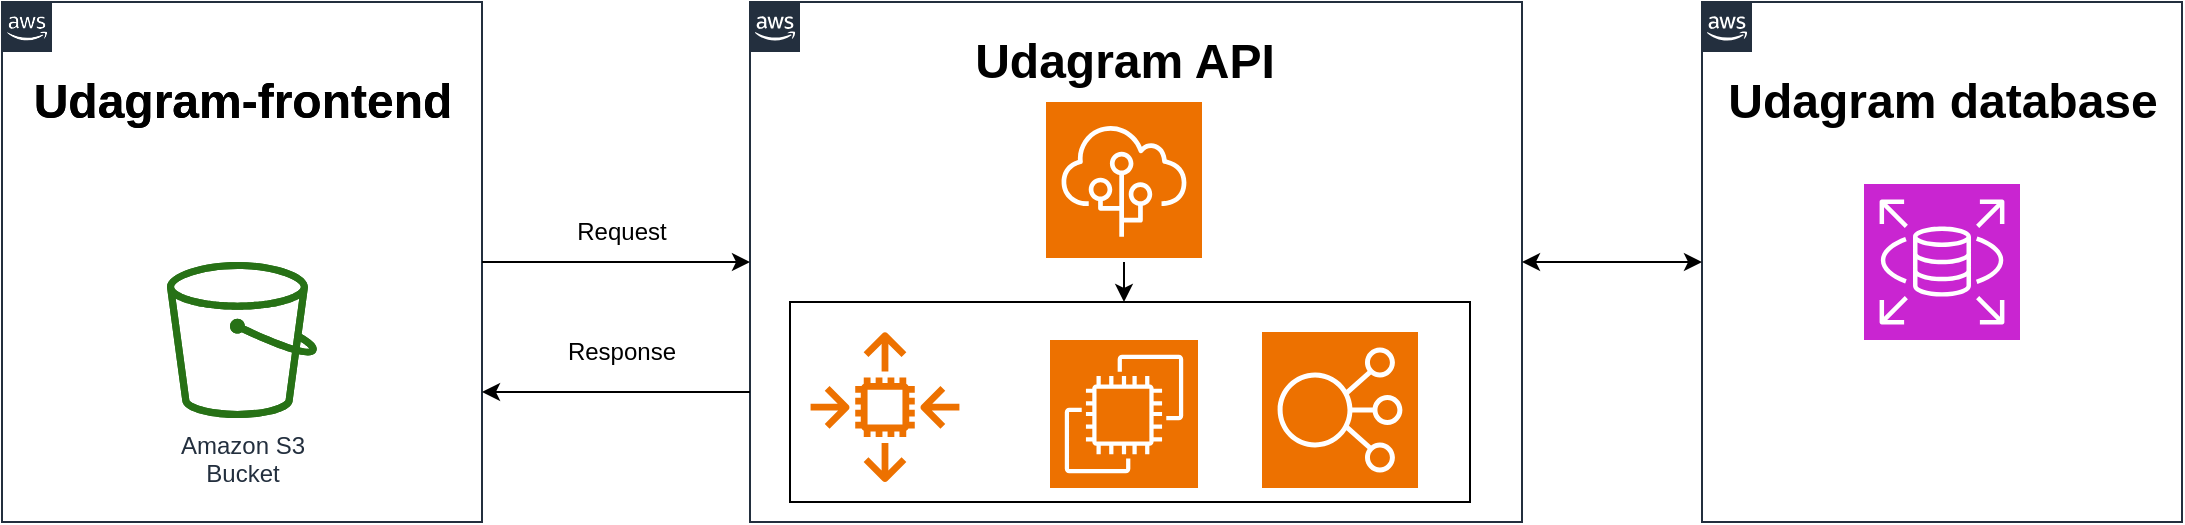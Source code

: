 <mxfile version="21.7.5" type="device">
  <diagram id="Ht1M8jgEwFfnCIfOTk4-" name="Page-1">
    <mxGraphModel dx="2603" dy="1529" grid="1" gridSize="10" guides="1" tooltips="1" connect="1" arrows="1" fold="1" page="1" pageScale="1" pageWidth="1169" pageHeight="827" math="0" shadow="0">
      <root>
        <mxCell id="0" />
        <mxCell id="1" parent="0" />
        <mxCell id="UEzPUAAOIrF-is8g5C7q-175" value="" style="points=[[0,0],[0.25,0],[0.5,0],[0.75,0],[1,0],[1,0.25],[1,0.5],[1,0.75],[1,1],[0.75,1],[0.5,1],[0.25,1],[0,1],[0,0.75],[0,0.5],[0,0.25]];outlineConnect=0;gradientColor=none;html=1;whiteSpace=wrap;fontSize=12;fontStyle=0;shape=mxgraph.aws4.group;grIcon=mxgraph.aws4.group_aws_cloud_alt;strokeColor=#232F3E;fillColor=none;verticalAlign=top;align=left;spacingLeft=30;fontColor=#232F3E;dashed=0;labelBackgroundColor=#ffffff;container=1;pointerEvents=0;collapsible=0;recursiveResize=0;" parent="1" vertex="1">
          <mxGeometry x="-160" y="-720" width="240" height="260" as="geometry" />
        </mxCell>
        <mxCell id="UEzPUAAOIrF-is8g5C7q-177" value="Amazon S3&lt;br&gt;Bucket&lt;br&gt;" style="outlineConnect=0;fontColor=#232F3E;gradientColor=none;fillColor=#277116;strokeColor=none;dashed=0;verticalLabelPosition=bottom;verticalAlign=top;align=center;html=1;fontSize=12;fontStyle=0;aspect=fixed;pointerEvents=1;shape=mxgraph.aws4.bucket;labelBackgroundColor=#ffffff;" parent="UEzPUAAOIrF-is8g5C7q-175" vertex="1">
          <mxGeometry x="82.5" y="130" width="75" height="78" as="geometry" />
        </mxCell>
        <mxCell id="LbOVbiTw0jkolral4dzG-18" value="Udagram-frontend" style="text;strokeColor=none;fillColor=none;html=1;fontSize=24;fontStyle=1;verticalAlign=middle;align=center;" parent="UEzPUAAOIrF-is8g5C7q-175" vertex="1">
          <mxGeometry x="30" y="30" width="180" height="40" as="geometry" />
        </mxCell>
        <mxCell id="LbOVbiTw0jkolral4dzG-1" value="" style="points=[[0,0],[0.25,0],[0.5,0],[0.75,0],[1,0],[1,0.25],[1,0.5],[1,0.75],[1,1],[0.75,1],[0.5,1],[0.25,1],[0,1],[0,0.75],[0,0.5],[0,0.25]];outlineConnect=0;gradientColor=none;html=1;whiteSpace=wrap;fontSize=12;fontStyle=0;shape=mxgraph.aws4.group;grIcon=mxgraph.aws4.group_aws_cloud_alt;strokeColor=#232F3E;fillColor=none;verticalAlign=top;align=left;spacingLeft=30;fontColor=#232F3E;dashed=0;labelBackgroundColor=#ffffff;container=1;pointerEvents=0;collapsible=0;recursiveResize=0;" parent="1" vertex="1">
          <mxGeometry x="214" y="-720" width="386" height="260" as="geometry" />
        </mxCell>
        <mxCell id="LbOVbiTw0jkolral4dzG-2" value="" style="sketch=0;outlineConnect=0;fontColor=#232F3E;gradientColor=none;fillColor=#ED7100;strokeColor=none;dashed=0;verticalLabelPosition=bottom;verticalAlign=top;align=center;html=1;fontSize=12;fontStyle=0;aspect=fixed;pointerEvents=1;shape=mxgraph.aws4.auto_scaling2;" parent="LbOVbiTw0jkolral4dzG-1" vertex="1">
          <mxGeometry x="30" y="165" width="75" height="75" as="geometry" />
        </mxCell>
        <mxCell id="LbOVbiTw0jkolral4dzG-4" value="" style="sketch=0;points=[[0,0,0],[0.25,0,0],[0.5,0,0],[0.75,0,0],[1,0,0],[0,1,0],[0.25,1,0],[0.5,1,0],[0.75,1,0],[1,1,0],[0,0.25,0],[0,0.5,0],[0,0.75,0],[1,0.25,0],[1,0.5,0],[1,0.75,0]];outlineConnect=0;fontColor=#232F3E;fillColor=#ED7100;strokeColor=#ffffff;dashed=0;verticalLabelPosition=bottom;verticalAlign=top;align=center;html=1;fontSize=12;fontStyle=0;aspect=fixed;shape=mxgraph.aws4.resourceIcon;resIcon=mxgraph.aws4.ec2;" parent="LbOVbiTw0jkolral4dzG-1" vertex="1">
          <mxGeometry x="150" y="169" width="74" height="74" as="geometry" />
        </mxCell>
        <mxCell id="LbOVbiTw0jkolral4dzG-5" value="" style="sketch=0;points=[[0,0,0],[0.25,0,0],[0.5,0,0],[0.75,0,0],[1,0,0],[0,1,0],[0.25,1,0],[0.5,1,0],[0.75,1,0],[1,1,0],[0,0.25,0],[0,0.5,0],[0,0.75,0],[1,0.25,0],[1,0.5,0],[1,0.75,0]];outlineConnect=0;fontColor=#232F3E;fillColor=#ED7100;strokeColor=#ffffff;dashed=0;verticalLabelPosition=bottom;verticalAlign=top;align=center;html=1;fontSize=12;fontStyle=0;aspect=fixed;shape=mxgraph.aws4.resourceIcon;resIcon=mxgraph.aws4.elastic_beanstalk;" parent="LbOVbiTw0jkolral4dzG-1" vertex="1">
          <mxGeometry x="148" y="50" width="78" height="78" as="geometry" />
        </mxCell>
        <mxCell id="LbOVbiTw0jkolral4dzG-6" value="" style="sketch=0;points=[[0,0,0],[0.25,0,0],[0.5,0,0],[0.75,0,0],[1,0,0],[0,1,0],[0.25,1,0],[0.5,1,0],[0.75,1,0],[1,1,0],[0,0.25,0],[0,0.5,0],[0,0.75,0],[1,0.25,0],[1,0.5,0],[1,0.75,0]];outlineConnect=0;fontColor=#232F3E;fillColor=#ED7100;strokeColor=#ffffff;dashed=0;verticalLabelPosition=bottom;verticalAlign=top;align=center;html=1;fontSize=12;fontStyle=0;aspect=fixed;shape=mxgraph.aws4.resourceIcon;resIcon=mxgraph.aws4.elastic_load_balancing;" parent="LbOVbiTw0jkolral4dzG-1" vertex="1">
          <mxGeometry x="256" y="165" width="78" height="78" as="geometry" />
        </mxCell>
        <mxCell id="LbOVbiTw0jkolral4dzG-12" value="" style="rounded=0;whiteSpace=wrap;html=1;fillColor=none;" parent="LbOVbiTw0jkolral4dzG-1" vertex="1">
          <mxGeometry x="20" y="150" width="340" height="100" as="geometry" />
        </mxCell>
        <mxCell id="LbOVbiTw0jkolral4dzG-14" value="" style="endArrow=classic;html=1;rounded=0;" parent="LbOVbiTw0jkolral4dzG-1" edge="1">
          <mxGeometry width="50" height="50" relative="1" as="geometry">
            <mxPoint x="187" y="130" as="sourcePoint" />
            <mxPoint x="187" y="150" as="targetPoint" />
          </mxGeometry>
        </mxCell>
        <mxCell id="LbOVbiTw0jkolral4dzG-17" value="Udagram API" style="text;strokeColor=none;fillColor=none;html=1;fontSize=24;fontStyle=1;verticalAlign=middle;align=center;" parent="LbOVbiTw0jkolral4dzG-1" vertex="1">
          <mxGeometry x="77" y="10" width="220" height="40" as="geometry" />
        </mxCell>
        <mxCell id="LbOVbiTw0jkolral4dzG-23" value="" style="points=[[0,0],[0.25,0],[0.5,0],[0.75,0],[1,0],[1,0.25],[1,0.5],[1,0.75],[1,1],[0.75,1],[0.5,1],[0.25,1],[0,1],[0,0.75],[0,0.5],[0,0.25]];outlineConnect=0;gradientColor=none;html=1;whiteSpace=wrap;fontSize=12;fontStyle=0;shape=mxgraph.aws4.group;grIcon=mxgraph.aws4.group_aws_cloud_alt;strokeColor=#232F3E;fillColor=none;verticalAlign=top;align=left;spacingLeft=30;fontColor=#232F3E;dashed=0;labelBackgroundColor=#ffffff;container=1;pointerEvents=0;collapsible=0;recursiveResize=0;" parent="1" vertex="1">
          <mxGeometry x="-160" y="-720" width="240" height="260" as="geometry" />
        </mxCell>
        <mxCell id="LbOVbiTw0jkolral4dzG-24" value="Amazon S3&lt;br&gt;Bucket&lt;br&gt;" style="outlineConnect=0;fontColor=#232F3E;gradientColor=none;fillColor=#277116;strokeColor=none;dashed=0;verticalLabelPosition=bottom;verticalAlign=top;align=center;html=1;fontSize=12;fontStyle=0;aspect=fixed;pointerEvents=1;shape=mxgraph.aws4.bucket;labelBackgroundColor=#ffffff;" parent="LbOVbiTw0jkolral4dzG-23" vertex="1">
          <mxGeometry x="82.5" y="130" width="75" height="78" as="geometry" />
        </mxCell>
        <mxCell id="LbOVbiTw0jkolral4dzG-25" value="Udagram-frontend" style="text;strokeColor=none;fillColor=none;html=1;fontSize=24;fontStyle=1;verticalAlign=middle;align=center;" parent="LbOVbiTw0jkolral4dzG-23" vertex="1">
          <mxGeometry x="30" y="30" width="180" height="40" as="geometry" />
        </mxCell>
        <mxCell id="LbOVbiTw0jkolral4dzG-26" value="" style="points=[[0,0],[0.25,0],[0.5,0],[0.75,0],[1,0],[1,0.25],[1,0.5],[1,0.75],[1,1],[0.75,1],[0.5,1],[0.25,1],[0,1],[0,0.75],[0,0.5],[0,0.25]];outlineConnect=0;gradientColor=none;html=1;whiteSpace=wrap;fontSize=12;fontStyle=0;shape=mxgraph.aws4.group;grIcon=mxgraph.aws4.group_aws_cloud_alt;strokeColor=#232F3E;fillColor=none;verticalAlign=top;align=left;spacingLeft=30;fontColor=#232F3E;dashed=0;labelBackgroundColor=#ffffff;container=1;pointerEvents=0;collapsible=0;recursiveResize=0;" parent="1" vertex="1">
          <mxGeometry x="690" y="-720" width="240" height="260" as="geometry" />
        </mxCell>
        <mxCell id="LbOVbiTw0jkolral4dzG-28" value="Udagram database" style="text;strokeColor=none;fillColor=none;html=1;fontSize=24;fontStyle=1;verticalAlign=middle;align=center;" parent="LbOVbiTw0jkolral4dzG-26" vertex="1">
          <mxGeometry x="30" y="30" width="180" height="40" as="geometry" />
        </mxCell>
        <mxCell id="LbOVbiTw0jkolral4dzG-30" value="" style="sketch=0;points=[[0,0,0],[0.25,0,0],[0.5,0,0],[0.75,0,0],[1,0,0],[0,1,0],[0.25,1,0],[0.5,1,0],[0.75,1,0],[1,1,0],[0,0.25,0],[0,0.5,0],[0,0.75,0],[1,0.25,0],[1,0.5,0],[1,0.75,0]];outlineConnect=0;fontColor=#232F3E;fillColor=#C925D1;strokeColor=#ffffff;dashed=0;verticalLabelPosition=bottom;verticalAlign=top;align=center;html=1;fontSize=12;fontStyle=0;aspect=fixed;shape=mxgraph.aws4.resourceIcon;resIcon=mxgraph.aws4.rds;" parent="LbOVbiTw0jkolral4dzG-26" vertex="1">
          <mxGeometry x="81" y="91" width="78" height="78" as="geometry" />
        </mxCell>
        <mxCell id="LbOVbiTw0jkolral4dzG-31" value="" style="endArrow=classic;html=1;rounded=0;exitX=1;exitY=0.5;exitDx=0;exitDy=0;" parent="1" source="LbOVbiTw0jkolral4dzG-23" target="LbOVbiTw0jkolral4dzG-1" edge="1">
          <mxGeometry width="50" height="50" relative="1" as="geometry">
            <mxPoint x="130" y="-600" as="sourcePoint" />
            <mxPoint x="210" y="-600" as="targetPoint" />
          </mxGeometry>
        </mxCell>
        <mxCell id="LbOVbiTw0jkolral4dzG-32" value="Request" style="text;html=1;strokeColor=none;fillColor=none;align=center;verticalAlign=middle;whiteSpace=wrap;rounded=0;" parent="1" vertex="1">
          <mxGeometry x="120" y="-620" width="60" height="30" as="geometry" />
        </mxCell>
        <mxCell id="LbOVbiTw0jkolral4dzG-33" value="" style="endArrow=classic;html=1;rounded=0;exitX=0;exitY=0.75;exitDx=0;exitDy=0;entryX=1;entryY=0.75;entryDx=0;entryDy=0;" parent="1" source="LbOVbiTw0jkolral4dzG-1" edge="1" target="LbOVbiTw0jkolral4dzG-23">
          <mxGeometry width="50" height="50" relative="1" as="geometry">
            <mxPoint x="210" y="-550" as="sourcePoint" />
            <mxPoint x="130" y="-550" as="targetPoint" />
          </mxGeometry>
        </mxCell>
        <mxCell id="LbOVbiTw0jkolral4dzG-34" value="Response" style="text;html=1;strokeColor=none;fillColor=none;align=center;verticalAlign=middle;whiteSpace=wrap;rounded=0;" parent="1" vertex="1">
          <mxGeometry x="120" y="-560" width="60" height="30" as="geometry" />
        </mxCell>
        <mxCell id="LbOVbiTw0jkolral4dzG-35" value="" style="endArrow=classic;startArrow=classic;html=1;rounded=0;" parent="1" source="LbOVbiTw0jkolral4dzG-1" target="LbOVbiTw0jkolral4dzG-26" edge="1">
          <mxGeometry width="50" height="50" relative="1" as="geometry">
            <mxPoint x="560" y="-390" as="sourcePoint" />
            <mxPoint x="610" y="-440" as="targetPoint" />
          </mxGeometry>
        </mxCell>
      </root>
    </mxGraphModel>
  </diagram>
</mxfile>
